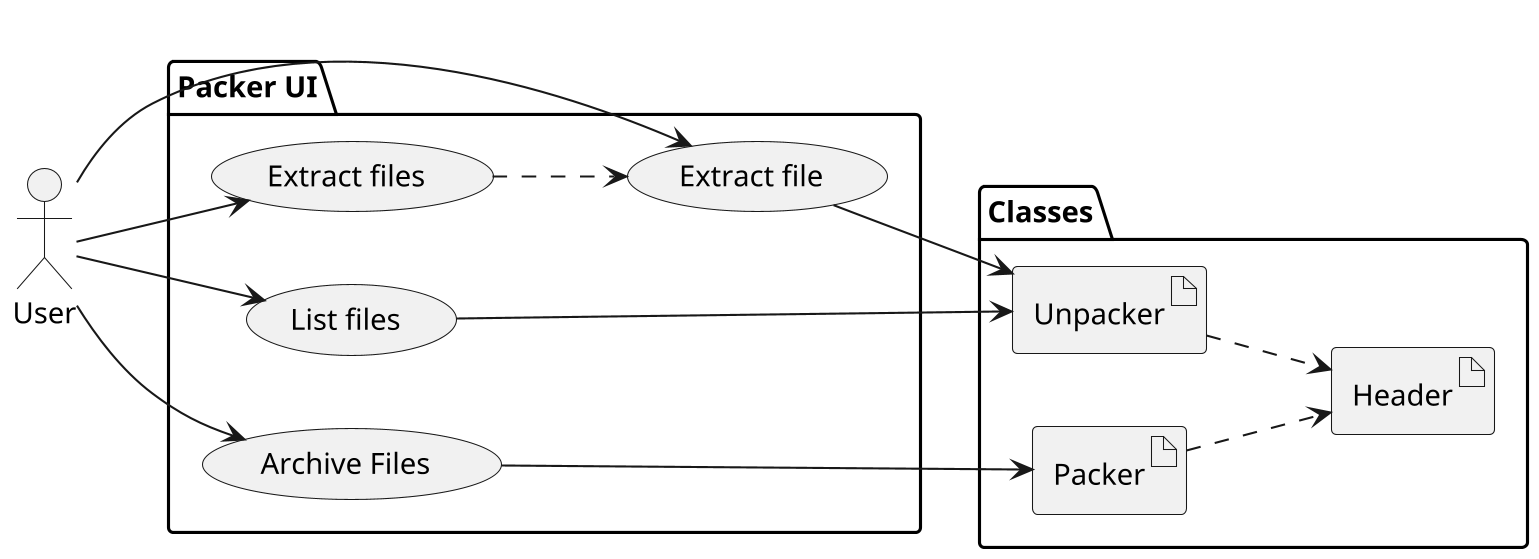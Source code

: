 @startuml Packer use case diagram
skinparam dpi 200
left to right direction
actor User

Package "Packer UI" {
    (Archive Files) as archive
    ' (Add to archive) as add
    (Extract file) as extractFile
    (Extract files) as extract

    (List files) as list
    ' (Remove files) as remove

    User --> extract
    User -> extractFile
    User --> archive
    User --> list

    extract --> extractFile #line.dashed

    ' User --> add
    ' archive -> add #line.dashed
    

    ' User --> remove
}

package Classes {
    artifact Packer as pack
    archive --> pack

    artifact Unpacker as unpack

    artifact Header as header
    pack --> header #line.dashed
    unpack --> header #line.dashed

    list --> unpack
    extractFile --> unpack
}

@enduml